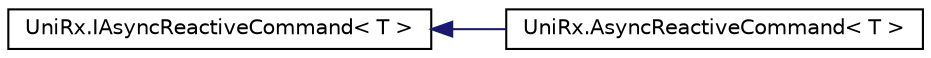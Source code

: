 digraph "Graphical Class Hierarchy"
{
 // LATEX_PDF_SIZE
  edge [fontname="Helvetica",fontsize="10",labelfontname="Helvetica",labelfontsize="10"];
  node [fontname="Helvetica",fontsize="10",shape=record];
  rankdir="LR";
  Node0 [label="UniRx.IAsyncReactiveCommand\< T \>",height=0.2,width=0.4,color="black", fillcolor="white", style="filled",URL="$interface_uni_rx_1_1_i_async_reactive_command.html",tooltip=" "];
  Node0 -> Node1 [dir="back",color="midnightblue",fontsize="10",style="solid",fontname="Helvetica"];
  Node1 [label="UniRx.AsyncReactiveCommand\< T \>",height=0.2,width=0.4,color="black", fillcolor="white", style="filled",URL="$class_uni_rx_1_1_async_reactive_command.html",tooltip="Variation of ReactiveCommand, when executing command then CanExecute = false after CanExecute = true."];
}
